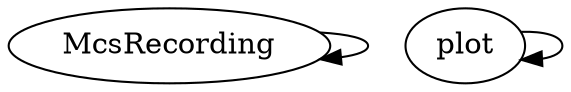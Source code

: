 /* Created by mdot for Matlab */
digraph m2html {
  McsRecording -> McsRecording;
  plot -> plot;

  McsRecording [URL="McsRecording.html"];
  plot [URL="plot.html"];
}